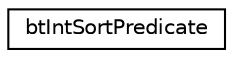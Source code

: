digraph "Graphical Class Hierarchy"
{
  edge [fontname="Helvetica",fontsize="10",labelfontname="Helvetica",labelfontsize="10"];
  node [fontname="Helvetica",fontsize="10",shape=record];
  rankdir="LR";
  Node1 [label="btIntSortPredicate",height=0.2,width=0.4,color="black", fillcolor="white", style="filled",URL="$classbt_int_sort_predicate.html",tooltip="original version written by Erwin Coumans, October 2013 "];
}

